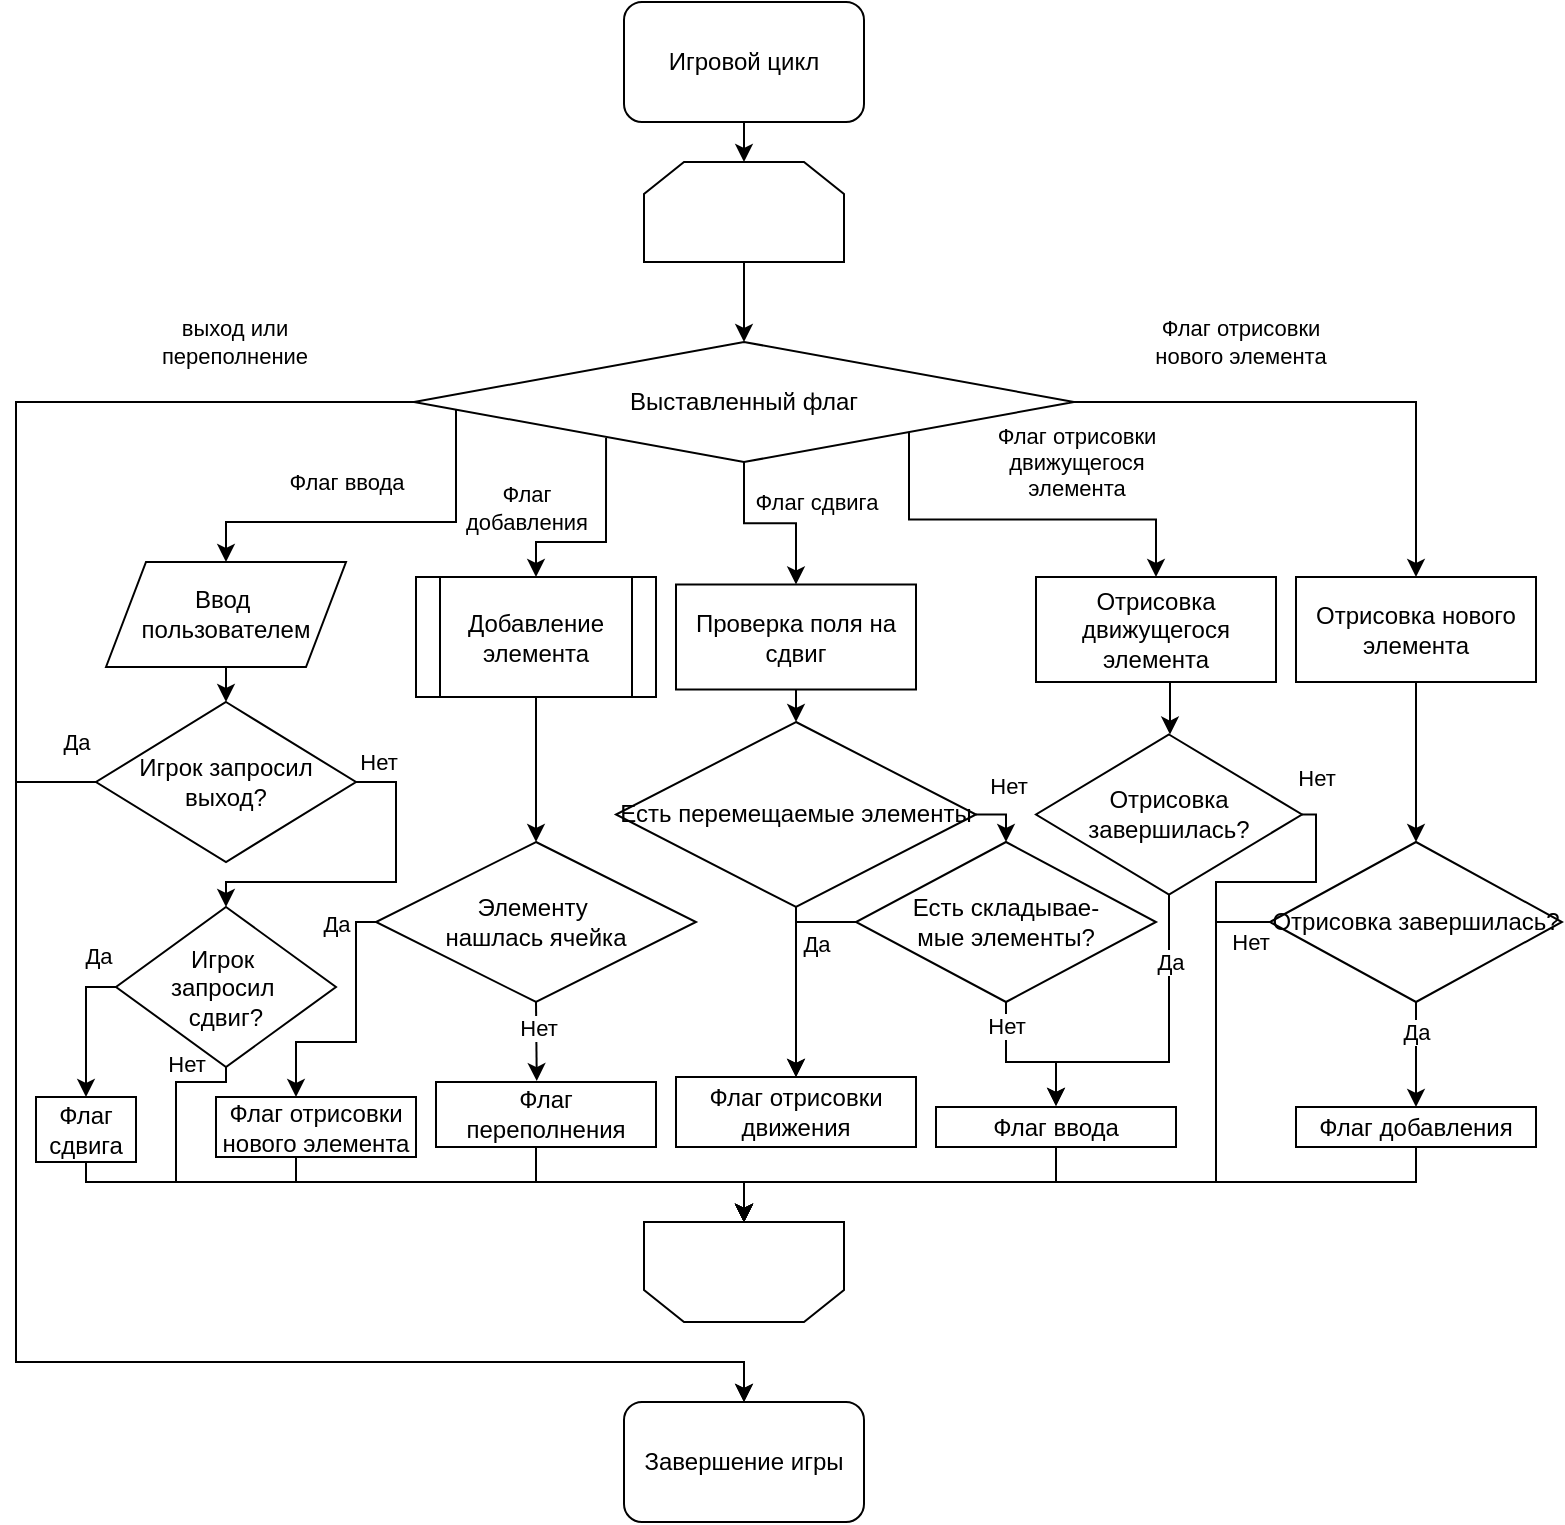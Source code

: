 <mxfile version="24.4.13" type="device">
  <diagram name="Page-1" id="AscvpKJkDor2Ba45mDUg">
    <mxGraphModel dx="1434" dy="881" grid="1" gridSize="10" guides="1" tooltips="1" connect="1" arrows="1" fold="1" page="1" pageScale="1" pageWidth="827" pageHeight="1169" math="0" shadow="0">
      <root>
        <mxCell id="0" />
        <mxCell id="1" parent="0" />
        <mxCell id="_LUyKltJJyNUMUL_nIZ1-7" style="edgeStyle=orthogonalEdgeStyle;rounded=0;orthogonalLoop=1;jettySize=auto;html=1;exitX=0.5;exitY=1;exitDx=0;exitDy=0;entryX=0.5;entryY=0;entryDx=0;entryDy=0;" edge="1" parent="1" source="_LUyKltJJyNUMUL_nIZ1-8" target="_LUyKltJJyNUMUL_nIZ1-22">
          <mxGeometry relative="1" as="geometry">
            <mxPoint x="374" y="160" as="sourcePoint" />
          </mxGeometry>
        </mxCell>
        <mxCell id="_LUyKltJJyNUMUL_nIZ1-8" value="" style="shape=loopLimit;whiteSpace=wrap;html=1;" vertex="1" parent="1">
          <mxGeometry x="368" y="90" width="100" height="50" as="geometry" />
        </mxCell>
        <mxCell id="_LUyKltJJyNUMUL_nIZ1-9" value="" style="shape=loopLimit;whiteSpace=wrap;html=1;rotation=0;flipH=0;flipV=1;" vertex="1" parent="1">
          <mxGeometry x="368" y="620" width="100" height="50" as="geometry" />
        </mxCell>
        <mxCell id="_LUyKltJJyNUMUL_nIZ1-10" style="edgeStyle=orthogonalEdgeStyle;rounded=0;orthogonalLoop=1;jettySize=auto;html=1;exitX=0;exitY=0.5;exitDx=0;exitDy=0;" edge="1" parent="1" source="_LUyKltJJyNUMUL_nIZ1-22" target="_LUyKltJJyNUMUL_nIZ1-40">
          <mxGeometry relative="1" as="geometry">
            <mxPoint x="34" y="260" as="targetPoint" />
            <Array as="points">
              <mxPoint x="54" y="210" />
              <mxPoint x="54" y="690" />
              <mxPoint x="418" y="690" />
            </Array>
          </mxGeometry>
        </mxCell>
        <mxCell id="_LUyKltJJyNUMUL_nIZ1-11" value="&lt;div&gt;выход или&lt;br&gt;&lt;/div&gt;&lt;div&gt;переполнение&lt;/div&gt;" style="edgeLabel;html=1;align=center;verticalAlign=middle;resizable=0;points=[];" vertex="1" connectable="0" parent="_LUyKltJJyNUMUL_nIZ1-10">
          <mxGeometry x="-0.808" y="2" relative="1" as="geometry">
            <mxPoint x="12" y="-32" as="offset" />
          </mxGeometry>
        </mxCell>
        <mxCell id="_LUyKltJJyNUMUL_nIZ1-12" style="edgeStyle=orthogonalEdgeStyle;rounded=0;orthogonalLoop=1;jettySize=auto;html=1;entryX=0.5;entryY=0;entryDx=0;entryDy=0;" edge="1" parent="1" source="_LUyKltJJyNUMUL_nIZ1-22" target="_LUyKltJJyNUMUL_nIZ1-29">
          <mxGeometry relative="1" as="geometry">
            <Array as="points">
              <mxPoint x="274" y="270" />
              <mxPoint x="159" y="270" />
            </Array>
          </mxGeometry>
        </mxCell>
        <mxCell id="_LUyKltJJyNUMUL_nIZ1-13" value="Флаг ввода" style="edgeLabel;html=1;align=center;verticalAlign=middle;resizable=0;points=[];" vertex="1" connectable="0" parent="_LUyKltJJyNUMUL_nIZ1-12">
          <mxGeometry x="-0.067" relative="1" as="geometry">
            <mxPoint x="-22" y="-20" as="offset" />
          </mxGeometry>
        </mxCell>
        <mxCell id="_LUyKltJJyNUMUL_nIZ1-20" style="edgeStyle=orthogonalEdgeStyle;rounded=0;orthogonalLoop=1;jettySize=auto;html=1;exitX=1;exitY=0.5;exitDx=0;exitDy=0;" edge="1" parent="1" source="_LUyKltJJyNUMUL_nIZ1-22" target="_LUyKltJJyNUMUL_nIZ1-38">
          <mxGeometry relative="1" as="geometry">
            <mxPoint x="644.0" y="220" as="sourcePoint" />
          </mxGeometry>
        </mxCell>
        <mxCell id="_LUyKltJJyNUMUL_nIZ1-21" value="Флаг отрисовки&lt;div&gt;&lt;div&gt;нового элемента&lt;br&gt;&lt;/div&gt;&lt;/div&gt;" style="edgeLabel;html=1;align=center;verticalAlign=middle;resizable=0;points=[];" vertex="1" connectable="0" parent="_LUyKltJJyNUMUL_nIZ1-20">
          <mxGeometry x="-0.26" y="-2" relative="1" as="geometry">
            <mxPoint x="-13" y="-32" as="offset" />
          </mxGeometry>
        </mxCell>
        <mxCell id="_LUyKltJJyNUMUL_nIZ1-77" style="edgeStyle=orthogonalEdgeStyle;rounded=0;orthogonalLoop=1;jettySize=auto;html=1;exitX=1;exitY=1;exitDx=0;exitDy=0;entryX=0.5;entryY=0;entryDx=0;entryDy=0;" edge="1" parent="1" source="_LUyKltJJyNUMUL_nIZ1-22" target="_LUyKltJJyNUMUL_nIZ1-76">
          <mxGeometry relative="1" as="geometry" />
        </mxCell>
        <mxCell id="_LUyKltJJyNUMUL_nIZ1-107" value="&lt;div&gt;Флаг отрисовки&lt;/div&gt;&lt;div&gt;движущегося&lt;/div&gt;элемента" style="edgeLabel;html=1;align=center;verticalAlign=middle;resizable=0;points=[];" vertex="1" connectable="0" parent="_LUyKltJJyNUMUL_nIZ1-77">
          <mxGeometry x="0.27" y="3" relative="1" as="geometry">
            <mxPoint x="2" y="-26" as="offset" />
          </mxGeometry>
        </mxCell>
        <mxCell id="_LUyKltJJyNUMUL_nIZ1-92" style="edgeStyle=orthogonalEdgeStyle;rounded=0;orthogonalLoop=1;jettySize=auto;html=1;exitX=0.5;exitY=1;exitDx=0;exitDy=0;" edge="1" parent="1" source="_LUyKltJJyNUMUL_nIZ1-22" target="_LUyKltJJyNUMUL_nIZ1-91">
          <mxGeometry relative="1" as="geometry" />
        </mxCell>
        <mxCell id="_LUyKltJJyNUMUL_nIZ1-93" value="Флаг сдвига" style="edgeLabel;html=1;align=center;verticalAlign=middle;resizable=0;points=[];" vertex="1" connectable="0" parent="_LUyKltJJyNUMUL_nIZ1-92">
          <mxGeometry x="0.203" y="1" relative="1" as="geometry">
            <mxPoint x="14" y="-10" as="offset" />
          </mxGeometry>
        </mxCell>
        <mxCell id="_LUyKltJJyNUMUL_nIZ1-22" value="Выставленный флаг" style="rhombus;whiteSpace=wrap;html=1;" vertex="1" parent="1">
          <mxGeometry x="253" y="180" width="330" height="60" as="geometry" />
        </mxCell>
        <mxCell id="_LUyKltJJyNUMUL_nIZ1-113" style="edgeStyle=orthogonalEdgeStyle;rounded=0;orthogonalLoop=1;jettySize=auto;html=1;exitX=0.5;exitY=1;exitDx=0;exitDy=0;entryX=0.5;entryY=0;entryDx=0;entryDy=0;" edge="1" parent="1" source="_LUyKltJJyNUMUL_nIZ1-29" target="_LUyKltJJyNUMUL_nIZ1-110">
          <mxGeometry relative="1" as="geometry" />
        </mxCell>
        <mxCell id="_LUyKltJJyNUMUL_nIZ1-29" value="&lt;div&gt;Ввод&amp;nbsp;&lt;/div&gt;&lt;div&gt;пользователем&lt;/div&gt;" style="shape=parallelogram;perimeter=parallelogramPerimeter;whiteSpace=wrap;html=1;fixedSize=1;" vertex="1" parent="1">
          <mxGeometry x="99" y="290" width="120" height="52.5" as="geometry" />
        </mxCell>
        <mxCell id="_LUyKltJJyNUMUL_nIZ1-68" style="edgeStyle=orthogonalEdgeStyle;rounded=0;orthogonalLoop=1;jettySize=auto;html=1;exitX=0.5;exitY=1;exitDx=0;exitDy=0;entryX=0.5;entryY=0;entryDx=0;entryDy=0;" edge="1" parent="1" source="_LUyKltJJyNUMUL_nIZ1-38" target="_LUyKltJJyNUMUL_nIZ1-65">
          <mxGeometry relative="1" as="geometry">
            <mxPoint x="434.0" y="400" as="sourcePoint" />
            <Array as="points">
              <mxPoint x="754" y="370" />
              <mxPoint x="754" y="370" />
            </Array>
          </mxGeometry>
        </mxCell>
        <mxCell id="_LUyKltJJyNUMUL_nIZ1-38" value="Отрисовка нового элемента" style="rounded=0;whiteSpace=wrap;html=1;" vertex="1" parent="1">
          <mxGeometry x="694" y="297.5" width="120" height="52.5" as="geometry" />
        </mxCell>
        <mxCell id="_LUyKltJJyNUMUL_nIZ1-123" style="edgeStyle=orthogonalEdgeStyle;rounded=0;orthogonalLoop=1;jettySize=auto;html=1;exitX=0.5;exitY=1;exitDx=0;exitDy=0;entryX=0.5;entryY=0;entryDx=0;entryDy=0;" edge="1" parent="1" source="_LUyKltJJyNUMUL_nIZ1-39" target="_LUyKltJJyNUMUL_nIZ1-8">
          <mxGeometry relative="1" as="geometry" />
        </mxCell>
        <mxCell id="_LUyKltJJyNUMUL_nIZ1-39" value="Игровой цикл" style="rounded=1;whiteSpace=wrap;html=1;" vertex="1" parent="1">
          <mxGeometry x="358" y="10" width="120" height="60" as="geometry" />
        </mxCell>
        <mxCell id="_LUyKltJJyNUMUL_nIZ1-40" value="Завершение игры" style="rounded=1;whiteSpace=wrap;html=1;" vertex="1" parent="1">
          <mxGeometry x="358" y="710" width="120" height="60" as="geometry" />
        </mxCell>
        <mxCell id="_LUyKltJJyNUMUL_nIZ1-48" style="edgeStyle=orthogonalEdgeStyle;rounded=0;orthogonalLoop=1;jettySize=auto;html=1;exitX=0.5;exitY=1;exitDx=0;exitDy=0;" edge="1" parent="1" source="_LUyKltJJyNUMUL_nIZ1-114" target="_LUyKltJJyNUMUL_nIZ1-9">
          <mxGeometry relative="1" as="geometry">
            <mxPoint x="134" y="522.5" as="sourcePoint" />
            <Array as="points">
              <mxPoint x="159" y="550" />
              <mxPoint x="134" y="550" />
              <mxPoint x="134" y="600" />
              <mxPoint x="418" y="600" />
            </Array>
          </mxGeometry>
        </mxCell>
        <mxCell id="_LUyKltJJyNUMUL_nIZ1-115" value="Нет" style="edgeLabel;html=1;align=center;verticalAlign=middle;resizable=0;points=[];" vertex="1" connectable="0" parent="_LUyKltJJyNUMUL_nIZ1-48">
          <mxGeometry x="-0.855" relative="1" as="geometry">
            <mxPoint y="-9" as="offset" />
          </mxGeometry>
        </mxCell>
        <mxCell id="_LUyKltJJyNUMUL_nIZ1-56" style="edgeStyle=orthogonalEdgeStyle;rounded=0;orthogonalLoop=1;jettySize=auto;html=1;exitX=0.5;exitY=1;exitDx=0;exitDy=0;entryX=0.458;entryY=-0.015;entryDx=0;entryDy=0;entryPerimeter=0;" edge="1" parent="1" source="_LUyKltJJyNUMUL_nIZ1-49" target="_LUyKltJJyNUMUL_nIZ1-55">
          <mxGeometry relative="1" as="geometry" />
        </mxCell>
        <mxCell id="_LUyKltJJyNUMUL_nIZ1-58" value="Нет" style="edgeLabel;html=1;align=center;verticalAlign=middle;resizable=0;points=[];" vertex="1" connectable="0" parent="_LUyKltJJyNUMUL_nIZ1-56">
          <mxGeometry x="-0.333" y="1" relative="1" as="geometry">
            <mxPoint as="offset" />
          </mxGeometry>
        </mxCell>
        <mxCell id="_LUyKltJJyNUMUL_nIZ1-62" style="edgeStyle=orthogonalEdgeStyle;rounded=0;orthogonalLoop=1;jettySize=auto;html=1;exitX=0;exitY=0.5;exitDx=0;exitDy=0;" edge="1" parent="1" source="_LUyKltJJyNUMUL_nIZ1-49" target="_LUyKltJJyNUMUL_nIZ1-60">
          <mxGeometry relative="1" as="geometry">
            <Array as="points">
              <mxPoint x="224" y="470" />
              <mxPoint x="224" y="530" />
              <mxPoint x="194" y="530" />
            </Array>
          </mxGeometry>
        </mxCell>
        <mxCell id="_LUyKltJJyNUMUL_nIZ1-63" value="Да" style="edgeLabel;html=1;align=center;verticalAlign=middle;resizable=0;points=[];" vertex="1" connectable="0" parent="_LUyKltJJyNUMUL_nIZ1-62">
          <mxGeometry x="-0.506" y="-1" relative="1" as="geometry">
            <mxPoint x="-9" y="-21" as="offset" />
          </mxGeometry>
        </mxCell>
        <mxCell id="_LUyKltJJyNUMUL_nIZ1-49" value="&lt;div&gt;Элементу&amp;nbsp;&lt;/div&gt;&lt;div&gt;нашлась ячейка&lt;/div&gt;" style="rhombus;whiteSpace=wrap;html=1;" vertex="1" parent="1">
          <mxGeometry x="234" y="430" width="160" height="80" as="geometry" />
        </mxCell>
        <mxCell id="_LUyKltJJyNUMUL_nIZ1-52" value="" style="endArrow=classic;html=1;rounded=0;exitX=0.291;exitY=0.799;exitDx=0;exitDy=0;entryX=0.5;entryY=0;entryDx=0;entryDy=0;exitPerimeter=0;" edge="1" parent="1" source="_LUyKltJJyNUMUL_nIZ1-22">
          <mxGeometry width="50" height="50" relative="1" as="geometry">
            <mxPoint x="354" y="310" as="sourcePoint" />
            <mxPoint x="314" y="297.5" as="targetPoint" />
            <Array as="points">
              <mxPoint x="349" y="280" />
              <mxPoint x="314" y="280" />
            </Array>
          </mxGeometry>
        </mxCell>
        <mxCell id="_LUyKltJJyNUMUL_nIZ1-53" value="&lt;div&gt;Флаг&lt;/div&gt;&lt;div&gt;добавления&lt;br&gt;&lt;/div&gt;" style="edgeLabel;html=1;align=center;verticalAlign=middle;resizable=0;points=[];" vertex="1" connectable="0" parent="_LUyKltJJyNUMUL_nIZ1-52">
          <mxGeometry x="-0.028" relative="1" as="geometry">
            <mxPoint x="-40" y="-16" as="offset" />
          </mxGeometry>
        </mxCell>
        <mxCell id="_LUyKltJJyNUMUL_nIZ1-59" style="edgeStyle=orthogonalEdgeStyle;rounded=0;orthogonalLoop=1;jettySize=auto;html=1;exitX=0.5;exitY=1;exitDx=0;exitDy=0;entryX=0.5;entryY=0;entryDx=0;entryDy=0;" edge="1" parent="1" source="_LUyKltJJyNUMUL_nIZ1-54" target="_LUyKltJJyNUMUL_nIZ1-49">
          <mxGeometry relative="1" as="geometry">
            <mxPoint x="314" y="440" as="sourcePoint" />
          </mxGeometry>
        </mxCell>
        <mxCell id="_LUyKltJJyNUMUL_nIZ1-54" value="Добавление элемента" style="shape=process;whiteSpace=wrap;html=1;backgroundOutline=1;" vertex="1" parent="1">
          <mxGeometry x="254" y="297.5" width="120" height="60" as="geometry" />
        </mxCell>
        <mxCell id="_LUyKltJJyNUMUL_nIZ1-57" style="edgeStyle=orthogonalEdgeStyle;rounded=0;orthogonalLoop=1;jettySize=auto;html=1;exitX=0.5;exitY=1;exitDx=0;exitDy=0;entryX=0.5;entryY=0;entryDx=0;entryDy=0;" edge="1" parent="1" source="_LUyKltJJyNUMUL_nIZ1-55" target="_LUyKltJJyNUMUL_nIZ1-9">
          <mxGeometry relative="1" as="geometry">
            <Array as="points">
              <mxPoint x="314" y="600" />
              <mxPoint x="418" y="600" />
            </Array>
          </mxGeometry>
        </mxCell>
        <mxCell id="_LUyKltJJyNUMUL_nIZ1-55" value="Флаг переполнения" style="rounded=0;whiteSpace=wrap;html=1;" vertex="1" parent="1">
          <mxGeometry x="264" y="550" width="110" height="32.5" as="geometry" />
        </mxCell>
        <mxCell id="_LUyKltJJyNUMUL_nIZ1-64" style="edgeStyle=orthogonalEdgeStyle;rounded=0;orthogonalLoop=1;jettySize=auto;html=1;exitX=0.5;exitY=1;exitDx=0;exitDy=0;entryX=0.5;entryY=0;entryDx=0;entryDy=0;" edge="1" parent="1" source="_LUyKltJJyNUMUL_nIZ1-60" target="_LUyKltJJyNUMUL_nIZ1-9">
          <mxGeometry relative="1" as="geometry">
            <Array as="points">
              <mxPoint x="194" y="600" />
              <mxPoint x="418" y="600" />
            </Array>
          </mxGeometry>
        </mxCell>
        <mxCell id="_LUyKltJJyNUMUL_nIZ1-60" value="&lt;div&gt;Флаг отрисовки &lt;br&gt;&lt;/div&gt;&lt;div&gt;нового элемента&lt;br&gt;&lt;/div&gt;" style="rounded=0;whiteSpace=wrap;html=1;" vertex="1" parent="1">
          <mxGeometry x="154" y="557.5" width="100" height="30" as="geometry" />
        </mxCell>
        <mxCell id="_LUyKltJJyNUMUL_nIZ1-70" style="edgeStyle=orthogonalEdgeStyle;rounded=0;orthogonalLoop=1;jettySize=auto;html=1;exitX=0;exitY=0.5;exitDx=0;exitDy=0;entryX=0.5;entryY=0;entryDx=0;entryDy=0;" edge="1" parent="1" source="_LUyKltJJyNUMUL_nIZ1-65" target="_LUyKltJJyNUMUL_nIZ1-9">
          <mxGeometry relative="1" as="geometry">
            <mxPoint x="414" y="640" as="targetPoint" />
            <Array as="points">
              <mxPoint x="654" y="470" />
              <mxPoint x="654" y="600" />
              <mxPoint x="418" y="600" />
            </Array>
          </mxGeometry>
        </mxCell>
        <mxCell id="_LUyKltJJyNUMUL_nIZ1-74" value="Нет" style="edgeLabel;html=1;align=center;verticalAlign=middle;resizable=0;points=[];" vertex="1" connectable="0" parent="_LUyKltJJyNUMUL_nIZ1-70">
          <mxGeometry x="-0.705" y="1" relative="1" as="geometry">
            <mxPoint x="49" y="-106" as="offset" />
          </mxGeometry>
        </mxCell>
        <mxCell id="_LUyKltJJyNUMUL_nIZ1-96" value="Нет" style="edgeLabel;html=1;align=center;verticalAlign=middle;resizable=0;points=[];" vertex="1" connectable="0" parent="_LUyKltJJyNUMUL_nIZ1-70">
          <mxGeometry x="-0.952" y="-1" relative="1" as="geometry">
            <mxPoint y="11" as="offset" />
          </mxGeometry>
        </mxCell>
        <mxCell id="_LUyKltJJyNUMUL_nIZ1-88" style="edgeStyle=orthogonalEdgeStyle;rounded=0;orthogonalLoop=1;jettySize=auto;html=1;exitX=0.5;exitY=1;exitDx=0;exitDy=0;entryX=0.5;entryY=0;entryDx=0;entryDy=0;" edge="1" parent="1" source="_LUyKltJJyNUMUL_nIZ1-65" target="_LUyKltJJyNUMUL_nIZ1-87">
          <mxGeometry relative="1" as="geometry" />
        </mxCell>
        <mxCell id="_LUyKltJJyNUMUL_nIZ1-90" value="Да" style="edgeLabel;html=1;align=center;verticalAlign=middle;resizable=0;points=[];" vertex="1" connectable="0" parent="_LUyKltJJyNUMUL_nIZ1-88">
          <mxGeometry x="-0.42" relative="1" as="geometry">
            <mxPoint as="offset" />
          </mxGeometry>
        </mxCell>
        <mxCell id="_LUyKltJJyNUMUL_nIZ1-65" value="Отрисовка завершилась?" style="rhombus;whiteSpace=wrap;html=1;" vertex="1" parent="1">
          <mxGeometry x="681" y="430" width="146" height="80" as="geometry" />
        </mxCell>
        <mxCell id="_LUyKltJJyNUMUL_nIZ1-78" style="edgeStyle=orthogonalEdgeStyle;rounded=0;orthogonalLoop=1;jettySize=auto;html=1;exitX=0.5;exitY=1;exitDx=0;exitDy=0;entryX=0.5;entryY=0;entryDx=0;entryDy=0;" edge="1" parent="1" source="_LUyKltJJyNUMUL_nIZ1-76" target="_LUyKltJJyNUMUL_nIZ1-80">
          <mxGeometry relative="1" as="geometry">
            <Array as="points">
              <mxPoint x="631" y="350" />
              <mxPoint x="631" y="376" />
            </Array>
          </mxGeometry>
        </mxCell>
        <mxCell id="_LUyKltJJyNUMUL_nIZ1-76" value="Отрисовка движущегося элемента" style="rounded=0;whiteSpace=wrap;html=1;" vertex="1" parent="1">
          <mxGeometry x="564" y="297.5" width="120" height="52.5" as="geometry" />
        </mxCell>
        <mxCell id="_LUyKltJJyNUMUL_nIZ1-82" style="edgeStyle=orthogonalEdgeStyle;rounded=0;orthogonalLoop=1;jettySize=auto;html=1;exitX=1;exitY=0.5;exitDx=0;exitDy=0;entryX=0.5;entryY=0;entryDx=0;entryDy=0;" edge="1" parent="1" source="_LUyKltJJyNUMUL_nIZ1-80" target="_LUyKltJJyNUMUL_nIZ1-9">
          <mxGeometry relative="1" as="geometry">
            <Array as="points">
              <mxPoint x="704" y="416" />
              <mxPoint x="704" y="450" />
              <mxPoint x="654" y="450" />
              <mxPoint x="654" y="600" />
              <mxPoint x="418" y="600" />
            </Array>
          </mxGeometry>
        </mxCell>
        <mxCell id="_LUyKltJJyNUMUL_nIZ1-80" value="Отрисовка завершилась?" style="rhombus;whiteSpace=wrap;html=1;" vertex="1" parent="1">
          <mxGeometry x="564" y="376.25" width="133" height="80" as="geometry" />
        </mxCell>
        <mxCell id="_LUyKltJJyNUMUL_nIZ1-85" style="edgeStyle=orthogonalEdgeStyle;rounded=0;orthogonalLoop=1;jettySize=auto;html=1;exitX=0.5;exitY=1;exitDx=0;exitDy=0;entryX=0.5;entryY=0;entryDx=0;entryDy=0;" edge="1" parent="1" source="_LUyKltJJyNUMUL_nIZ1-83" target="_LUyKltJJyNUMUL_nIZ1-9">
          <mxGeometry relative="1" as="geometry">
            <mxPoint x="567.2" y="600" as="targetPoint" />
            <Array as="points">
              <mxPoint x="574" y="600" />
              <mxPoint x="418" y="600" />
            </Array>
          </mxGeometry>
        </mxCell>
        <mxCell id="_LUyKltJJyNUMUL_nIZ1-83" value="Флаг ввода" style="rounded=0;whiteSpace=wrap;html=1;" vertex="1" parent="1">
          <mxGeometry x="514" y="562.5" width="120" height="20" as="geometry" />
        </mxCell>
        <mxCell id="_LUyKltJJyNUMUL_nIZ1-84" style="edgeStyle=orthogonalEdgeStyle;rounded=0;orthogonalLoop=1;jettySize=auto;html=1;exitX=0.5;exitY=1;exitDx=0;exitDy=0;" edge="1" parent="1" source="_LUyKltJJyNUMUL_nIZ1-80">
          <mxGeometry relative="1" as="geometry">
            <mxPoint x="574" y="562" as="targetPoint" />
            <Array as="points">
              <mxPoint x="631" y="540" />
              <mxPoint x="574" y="540" />
            </Array>
          </mxGeometry>
        </mxCell>
        <mxCell id="_LUyKltJJyNUMUL_nIZ1-86" value="Да" style="edgeLabel;html=1;align=center;verticalAlign=middle;resizable=0;points=[];" vertex="1" connectable="0" parent="_LUyKltJJyNUMUL_nIZ1-84">
          <mxGeometry x="-0.409" y="-2" relative="1" as="geometry">
            <mxPoint x="2" y="-15" as="offset" />
          </mxGeometry>
        </mxCell>
        <mxCell id="_LUyKltJJyNUMUL_nIZ1-89" style="edgeStyle=orthogonalEdgeStyle;rounded=0;orthogonalLoop=1;jettySize=auto;html=1;exitX=0.5;exitY=1;exitDx=0;exitDy=0;entryX=0.5;entryY=0;entryDx=0;entryDy=0;" edge="1" parent="1" source="_LUyKltJJyNUMUL_nIZ1-87" target="_LUyKltJJyNUMUL_nIZ1-9">
          <mxGeometry relative="1" as="geometry">
            <Array as="points">
              <mxPoint x="754" y="600" />
              <mxPoint x="418" y="600" />
            </Array>
          </mxGeometry>
        </mxCell>
        <mxCell id="_LUyKltJJyNUMUL_nIZ1-87" value="Флаг добавления" style="rounded=0;whiteSpace=wrap;html=1;" vertex="1" parent="1">
          <mxGeometry x="694" y="562.5" width="120" height="20" as="geometry" />
        </mxCell>
        <mxCell id="_LUyKltJJyNUMUL_nIZ1-95" style="edgeStyle=orthogonalEdgeStyle;rounded=0;orthogonalLoop=1;jettySize=auto;html=1;exitX=0.5;exitY=1;exitDx=0;exitDy=0;entryX=0.5;entryY=0;entryDx=0;entryDy=0;" edge="1" parent="1" source="_LUyKltJJyNUMUL_nIZ1-91" target="_LUyKltJJyNUMUL_nIZ1-94">
          <mxGeometry relative="1" as="geometry" />
        </mxCell>
        <mxCell id="_LUyKltJJyNUMUL_nIZ1-91" value="Проверка поля на сдвиг" style="rounded=0;whiteSpace=wrap;html=1;" vertex="1" parent="1">
          <mxGeometry x="384" y="301.25" width="120" height="52.5" as="geometry" />
        </mxCell>
        <mxCell id="_LUyKltJJyNUMUL_nIZ1-98" style="edgeStyle=orthogonalEdgeStyle;rounded=0;orthogonalLoop=1;jettySize=auto;html=1;exitX=1;exitY=0.5;exitDx=0;exitDy=0;entryX=0.5;entryY=0;entryDx=0;entryDy=0;" edge="1" parent="1" source="_LUyKltJJyNUMUL_nIZ1-94" target="_LUyKltJJyNUMUL_nIZ1-97">
          <mxGeometry relative="1" as="geometry" />
        </mxCell>
        <mxCell id="_LUyKltJJyNUMUL_nIZ1-99" value="Нет" style="edgeLabel;html=1;align=center;verticalAlign=middle;resizable=0;points=[];" vertex="1" connectable="0" parent="_LUyKltJJyNUMUL_nIZ1-98">
          <mxGeometry x="0.032" y="1" relative="1" as="geometry">
            <mxPoint y="-15" as="offset" />
          </mxGeometry>
        </mxCell>
        <mxCell id="_LUyKltJJyNUMUL_nIZ1-101" style="edgeStyle=orthogonalEdgeStyle;rounded=0;orthogonalLoop=1;jettySize=auto;html=1;exitX=0.5;exitY=1;exitDx=0;exitDy=0;entryX=0.5;entryY=0;entryDx=0;entryDy=0;" edge="1" parent="1" source="_LUyKltJJyNUMUL_nIZ1-94" target="_LUyKltJJyNUMUL_nIZ1-100">
          <mxGeometry relative="1" as="geometry">
            <Array as="points">
              <mxPoint x="444" y="520" />
              <mxPoint x="444" y="520" />
            </Array>
          </mxGeometry>
        </mxCell>
        <mxCell id="_LUyKltJJyNUMUL_nIZ1-102" value="Да" style="edgeLabel;html=1;align=center;verticalAlign=middle;resizable=0;points=[];" vertex="1" connectable="0" parent="_LUyKltJJyNUMUL_nIZ1-101">
          <mxGeometry x="-0.056" y="-2" relative="1" as="geometry">
            <mxPoint x="12" y="-22" as="offset" />
          </mxGeometry>
        </mxCell>
        <mxCell id="_LUyKltJJyNUMUL_nIZ1-94" value="Есть перемещаемые элементы" style="rhombus;whiteSpace=wrap;html=1;" vertex="1" parent="1">
          <mxGeometry x="354" y="370" width="180" height="92.5" as="geometry" />
        </mxCell>
        <mxCell id="_LUyKltJJyNUMUL_nIZ1-103" style="edgeStyle=orthogonalEdgeStyle;rounded=0;orthogonalLoop=1;jettySize=auto;html=1;exitX=0;exitY=0.5;exitDx=0;exitDy=0;entryX=0.5;entryY=0;entryDx=0;entryDy=0;" edge="1" parent="1" source="_LUyKltJJyNUMUL_nIZ1-97" target="_LUyKltJJyNUMUL_nIZ1-100">
          <mxGeometry relative="1" as="geometry">
            <Array as="points">
              <mxPoint x="444" y="470" />
            </Array>
          </mxGeometry>
        </mxCell>
        <mxCell id="_LUyKltJJyNUMUL_nIZ1-108" style="edgeStyle=orthogonalEdgeStyle;rounded=0;orthogonalLoop=1;jettySize=auto;html=1;exitX=0.5;exitY=1;exitDx=0;exitDy=0;" edge="1" parent="1" source="_LUyKltJJyNUMUL_nIZ1-97">
          <mxGeometry relative="1" as="geometry">
            <mxPoint x="574" y="562" as="targetPoint" />
            <Array as="points">
              <mxPoint x="549" y="540" />
              <mxPoint x="574" y="540" />
              <mxPoint x="574" y="562" />
            </Array>
          </mxGeometry>
        </mxCell>
        <mxCell id="_LUyKltJJyNUMUL_nIZ1-109" value="Нет" style="edgeLabel;html=1;align=center;verticalAlign=middle;resizable=0;points=[];" vertex="1" connectable="0" parent="_LUyKltJJyNUMUL_nIZ1-108">
          <mxGeometry x="-0.692" relative="1" as="geometry">
            <mxPoint as="offset" />
          </mxGeometry>
        </mxCell>
        <mxCell id="_LUyKltJJyNUMUL_nIZ1-97" value="&lt;div&gt;Есть складывае-&lt;/div&gt;&lt;div&gt;мые элементы?&lt;/div&gt;" style="rhombus;whiteSpace=wrap;html=1;" vertex="1" parent="1">
          <mxGeometry x="474" y="430" width="150" height="80" as="geometry" />
        </mxCell>
        <mxCell id="_LUyKltJJyNUMUL_nIZ1-100" value="Флаг отрисовки движения" style="rounded=0;whiteSpace=wrap;html=1;" vertex="1" parent="1">
          <mxGeometry x="384" y="547.5" width="120" height="35" as="geometry" />
        </mxCell>
        <mxCell id="_LUyKltJJyNUMUL_nIZ1-111" style="edgeStyle=orthogonalEdgeStyle;rounded=0;orthogonalLoop=1;jettySize=auto;html=1;exitX=0;exitY=0.5;exitDx=0;exitDy=0;" edge="1" parent="1" source="_LUyKltJJyNUMUL_nIZ1-110" target="_LUyKltJJyNUMUL_nIZ1-40">
          <mxGeometry relative="1" as="geometry">
            <Array as="points">
              <mxPoint x="54" y="400" />
              <mxPoint x="54" y="690" />
              <mxPoint x="418" y="690" />
            </Array>
          </mxGeometry>
        </mxCell>
        <mxCell id="_LUyKltJJyNUMUL_nIZ1-112" value="Да" style="edgeLabel;html=1;align=center;verticalAlign=middle;resizable=0;points=[];" vertex="1" connectable="0" parent="_LUyKltJJyNUMUL_nIZ1-111">
          <mxGeometry x="-0.979" relative="1" as="geometry">
            <mxPoint x="-3" y="-20" as="offset" />
          </mxGeometry>
        </mxCell>
        <mxCell id="_LUyKltJJyNUMUL_nIZ1-121" style="edgeStyle=orthogonalEdgeStyle;rounded=0;orthogonalLoop=1;jettySize=auto;html=1;exitX=1;exitY=0.5;exitDx=0;exitDy=0;entryX=0.5;entryY=0;entryDx=0;entryDy=0;" edge="1" parent="1" source="_LUyKltJJyNUMUL_nIZ1-110" target="_LUyKltJJyNUMUL_nIZ1-114">
          <mxGeometry relative="1" as="geometry">
            <Array as="points">
              <mxPoint x="244" y="400" />
              <mxPoint x="244" y="450" />
              <mxPoint x="159" y="450" />
            </Array>
          </mxGeometry>
        </mxCell>
        <mxCell id="_LUyKltJJyNUMUL_nIZ1-122" value="Нет" style="edgeLabel;html=1;align=center;verticalAlign=middle;resizable=0;points=[];" vertex="1" connectable="0" parent="_LUyKltJJyNUMUL_nIZ1-121">
          <mxGeometry x="-0.872" y="-1" relative="1" as="geometry">
            <mxPoint y="-11" as="offset" />
          </mxGeometry>
        </mxCell>
        <mxCell id="_LUyKltJJyNUMUL_nIZ1-110" value="Игрок запросил выход?" style="rhombus;whiteSpace=wrap;html=1;" vertex="1" parent="1">
          <mxGeometry x="94" y="360" width="130" height="80" as="geometry" />
        </mxCell>
        <mxCell id="_LUyKltJJyNUMUL_nIZ1-114" value="&lt;div&gt;Игрок&amp;nbsp;&lt;/div&gt;&lt;div&gt;запросил&amp;nbsp;&lt;/div&gt;&lt;div&gt;сдвиг?&lt;/div&gt;" style="rhombus;whiteSpace=wrap;html=1;" vertex="1" parent="1">
          <mxGeometry x="104" y="462.5" width="110" height="80" as="geometry" />
        </mxCell>
        <mxCell id="_LUyKltJJyNUMUL_nIZ1-118" style="edgeStyle=orthogonalEdgeStyle;rounded=0;orthogonalLoop=1;jettySize=auto;html=1;exitX=0.5;exitY=1;exitDx=0;exitDy=0;entryX=0.5;entryY=0;entryDx=0;entryDy=0;" edge="1" parent="1" source="_LUyKltJJyNUMUL_nIZ1-116" target="_LUyKltJJyNUMUL_nIZ1-9">
          <mxGeometry relative="1" as="geometry">
            <Array as="points">
              <mxPoint x="89" y="600" />
              <mxPoint x="418" y="600" />
            </Array>
          </mxGeometry>
        </mxCell>
        <mxCell id="_LUyKltJJyNUMUL_nIZ1-116" value="&lt;div&gt;Флаг&lt;/div&gt;&lt;div&gt;сдвига&lt;br&gt;&lt;/div&gt;" style="rounded=0;whiteSpace=wrap;html=1;" vertex="1" parent="1">
          <mxGeometry x="64" y="557.5" width="50" height="32.5" as="geometry" />
        </mxCell>
        <mxCell id="_LUyKltJJyNUMUL_nIZ1-117" style="edgeStyle=orthogonalEdgeStyle;rounded=0;orthogonalLoop=1;jettySize=auto;html=1;exitX=0;exitY=0.5;exitDx=0;exitDy=0;entryX=0.5;entryY=0;entryDx=0;entryDy=0;" edge="1" parent="1" source="_LUyKltJJyNUMUL_nIZ1-114" target="_LUyKltJJyNUMUL_nIZ1-116">
          <mxGeometry relative="1" as="geometry">
            <Array as="points">
              <mxPoint x="89" y="502" />
            </Array>
          </mxGeometry>
        </mxCell>
        <mxCell id="_LUyKltJJyNUMUL_nIZ1-119" value="Да" style="edgeLabel;html=1;align=center;verticalAlign=middle;resizable=0;points=[];" vertex="1" connectable="0" parent="_LUyKltJJyNUMUL_nIZ1-117">
          <mxGeometry x="-0.726" relative="1" as="geometry">
            <mxPoint y="-16" as="offset" />
          </mxGeometry>
        </mxCell>
      </root>
    </mxGraphModel>
  </diagram>
</mxfile>
